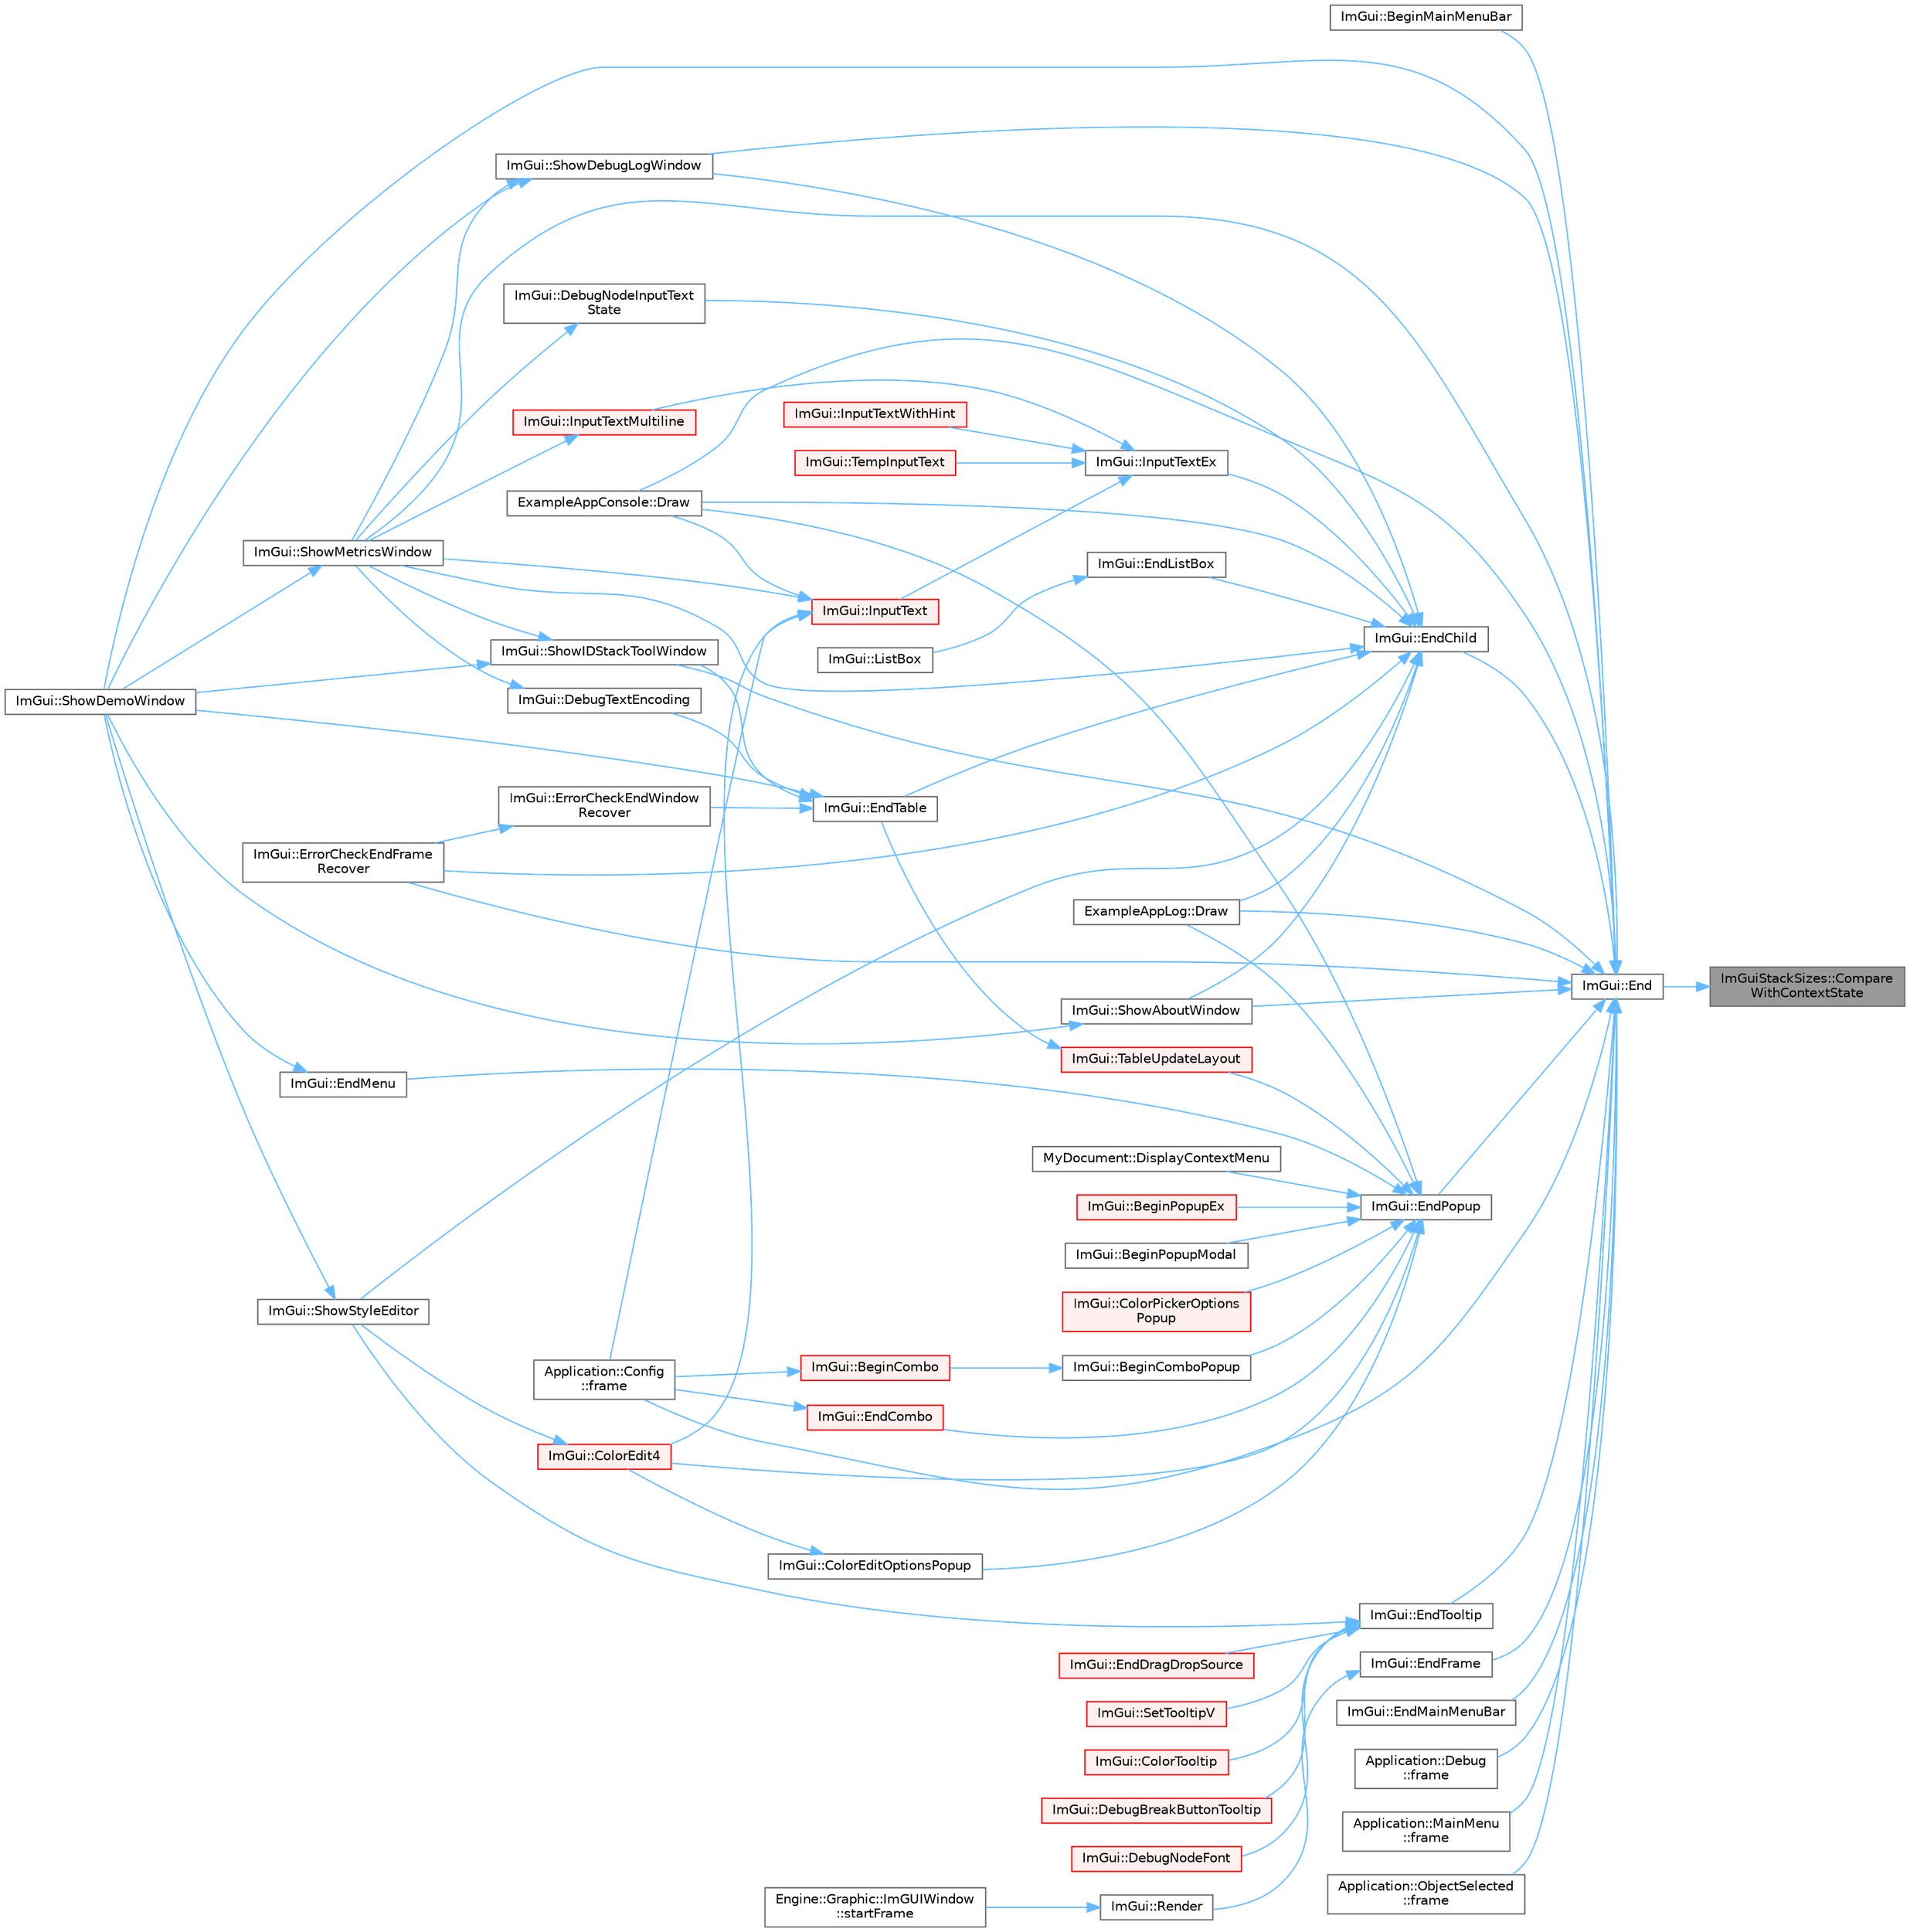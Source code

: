 digraph "ImGuiStackSizes::CompareWithContextState"
{
 // LATEX_PDF_SIZE
  bgcolor="transparent";
  edge [fontname=Helvetica,fontsize=10,labelfontname=Helvetica,labelfontsize=10];
  node [fontname=Helvetica,fontsize=10,shape=box,height=0.2,width=0.4];
  rankdir="RL";
  Node1 [id="Node000001",label="ImGuiStackSizes::Compare\lWithContextState",height=0.2,width=0.4,color="gray40", fillcolor="grey60", style="filled", fontcolor="black",tooltip=" "];
  Node1 -> Node2 [id="edge1_Node000001_Node000002",dir="back",color="steelblue1",style="solid",tooltip=" "];
  Node2 [id="Node000002",label="ImGui::End",height=0.2,width=0.4,color="grey40", fillcolor="white", style="filled",URL="$namespace_im_gui.html#a5479d93794a004c67ceb6d13f37c8254",tooltip=" "];
  Node2 -> Node3 [id="edge2_Node000002_Node000003",dir="back",color="steelblue1",style="solid",tooltip=" "];
  Node3 [id="Node000003",label="ImGui::BeginMainMenuBar",height=0.2,width=0.4,color="grey40", fillcolor="white", style="filled",URL="$namespace_im_gui.html#a55cb9cfb9865204ac6fb21c965784f78",tooltip=" "];
  Node2 -> Node4 [id="edge3_Node000002_Node000004",dir="back",color="steelblue1",style="solid",tooltip=" "];
  Node4 [id="Node000004",label="ExampleAppConsole::Draw",height=0.2,width=0.4,color="grey40", fillcolor="white", style="filled",URL="$struct_example_app_console.html#a0518a09c7e8648dd52c7c06df19ac17a",tooltip=" "];
  Node2 -> Node5 [id="edge4_Node000002_Node000005",dir="back",color="steelblue1",style="solid",tooltip=" "];
  Node5 [id="Node000005",label="ExampleAppLog::Draw",height=0.2,width=0.4,color="grey40", fillcolor="white", style="filled",URL="$struct_example_app_log.html#a5ad3a4bdb89171b84aeaff96948a1f77",tooltip=" "];
  Node2 -> Node6 [id="edge5_Node000002_Node000006",dir="back",color="steelblue1",style="solid",tooltip=" "];
  Node6 [id="Node000006",label="ImGui::EndChild",height=0.2,width=0.4,color="grey40", fillcolor="white", style="filled",URL="$namespace_im_gui.html#af8de559a88c1442d6df8c1b04c86e997",tooltip=" "];
  Node6 -> Node7 [id="edge6_Node000006_Node000007",dir="back",color="steelblue1",style="solid",tooltip=" "];
  Node7 [id="Node000007",label="ImGui::DebugNodeInputText\lState",height=0.2,width=0.4,color="grey40", fillcolor="white", style="filled",URL="$namespace_im_gui.html#ab85df47e899ab32dbdd5089f40e3802f",tooltip=" "];
  Node7 -> Node8 [id="edge7_Node000007_Node000008",dir="back",color="steelblue1",style="solid",tooltip=" "];
  Node8 [id="Node000008",label="ImGui::ShowMetricsWindow",height=0.2,width=0.4,color="grey40", fillcolor="white", style="filled",URL="$namespace_im_gui.html#afe7a28c6eb52fff3cc27d5a698fea4ff",tooltip=" "];
  Node8 -> Node9 [id="edge8_Node000008_Node000009",dir="back",color="steelblue1",style="solid",tooltip=" "];
  Node9 [id="Node000009",label="ImGui::ShowDemoWindow",height=0.2,width=0.4,color="grey40", fillcolor="white", style="filled",URL="$namespace_im_gui.html#af95643a0ce4893b9e57c12991922fb18",tooltip=" "];
  Node6 -> Node4 [id="edge9_Node000006_Node000004",dir="back",color="steelblue1",style="solid",tooltip=" "];
  Node6 -> Node5 [id="edge10_Node000006_Node000005",dir="back",color="steelblue1",style="solid",tooltip=" "];
  Node6 -> Node10 [id="edge11_Node000006_Node000010",dir="back",color="steelblue1",style="solid",tooltip=" "];
  Node10 [id="Node000010",label="ImGui::EndListBox",height=0.2,width=0.4,color="grey40", fillcolor="white", style="filled",URL="$namespace_im_gui.html#a6a1b63d9b66bb934d995c279ac02daff",tooltip=" "];
  Node10 -> Node11 [id="edge12_Node000010_Node000011",dir="back",color="steelblue1",style="solid",tooltip=" "];
  Node11 [id="Node000011",label="ImGui::ListBox",height=0.2,width=0.4,color="grey40", fillcolor="white", style="filled",URL="$namespace_im_gui.html#a94c78076bd40ff548ecd124f95af8710",tooltip=" "];
  Node6 -> Node12 [id="edge13_Node000006_Node000012",dir="back",color="steelblue1",style="solid",tooltip=" "];
  Node12 [id="Node000012",label="ImGui::EndTable",height=0.2,width=0.4,color="grey40", fillcolor="white", style="filled",URL="$namespace_im_gui.html#a9c70aaa6464c2e51e6f3342da133ada1",tooltip=" "];
  Node12 -> Node13 [id="edge14_Node000012_Node000013",dir="back",color="steelblue1",style="solid",tooltip=" "];
  Node13 [id="Node000013",label="ImGui::DebugTextEncoding",height=0.2,width=0.4,color="grey40", fillcolor="white", style="filled",URL="$namespace_im_gui.html#a326f0badd138d1dea078a31b0e8dd685",tooltip=" "];
  Node13 -> Node8 [id="edge15_Node000013_Node000008",dir="back",color="steelblue1",style="solid",tooltip=" "];
  Node12 -> Node14 [id="edge16_Node000012_Node000014",dir="back",color="steelblue1",style="solid",tooltip=" "];
  Node14 [id="Node000014",label="ImGui::ErrorCheckEndWindow\lRecover",height=0.2,width=0.4,color="grey40", fillcolor="white", style="filled",URL="$namespace_im_gui.html#a945392cbf05b9434df8ec3630b10e01a",tooltip=" "];
  Node14 -> Node15 [id="edge17_Node000014_Node000015",dir="back",color="steelblue1",style="solid",tooltip=" "];
  Node15 [id="Node000015",label="ImGui::ErrorCheckEndFrame\lRecover",height=0.2,width=0.4,color="grey40", fillcolor="white", style="filled",URL="$namespace_im_gui.html#aaeda60ee2c0b5c2b3f397b237c9928f3",tooltip=" "];
  Node12 -> Node9 [id="edge18_Node000012_Node000009",dir="back",color="steelblue1",style="solid",tooltip=" "];
  Node12 -> Node16 [id="edge19_Node000012_Node000016",dir="back",color="steelblue1",style="solid",tooltip=" "];
  Node16 [id="Node000016",label="ImGui::ShowIDStackToolWindow",height=0.2,width=0.4,color="grey40", fillcolor="white", style="filled",URL="$namespace_im_gui.html#ab4a87bf4a874a8e5872b60b4a9b1d99e",tooltip=" "];
  Node16 -> Node9 [id="edge20_Node000016_Node000009",dir="back",color="steelblue1",style="solid",tooltip=" "];
  Node16 -> Node8 [id="edge21_Node000016_Node000008",dir="back",color="steelblue1",style="solid",tooltip=" "];
  Node6 -> Node15 [id="edge22_Node000006_Node000015",dir="back",color="steelblue1",style="solid",tooltip=" "];
  Node6 -> Node17 [id="edge23_Node000006_Node000017",dir="back",color="steelblue1",style="solid",tooltip=" "];
  Node17 [id="Node000017",label="ImGui::InputTextEx",height=0.2,width=0.4,color="grey40", fillcolor="white", style="filled",URL="$namespace_im_gui.html#af89af17ecc11653f25fea1e50e195de6",tooltip=" "];
  Node17 -> Node18 [id="edge24_Node000017_Node000018",dir="back",color="steelblue1",style="solid",tooltip=" "];
  Node18 [id="Node000018",label="ImGui::InputText",height=0.2,width=0.4,color="red", fillcolor="#FFF0F0", style="filled",URL="$namespace_im_gui.html#aa72b5760a3a206729723a587ac7c8519",tooltip=" "];
  Node18 -> Node19 [id="edge25_Node000018_Node000019",dir="back",color="steelblue1",style="solid",tooltip=" "];
  Node19 [id="Node000019",label="ImGui::ColorEdit4",height=0.2,width=0.4,color="red", fillcolor="#FFF0F0", style="filled",URL="$namespace_im_gui.html#ac3f45e2aa0b1d591cc8a2cdf8b566a45",tooltip=" "];
  Node19 -> Node25 [id="edge26_Node000019_Node000025",dir="back",color="steelblue1",style="solid",tooltip=" "];
  Node25 [id="Node000025",label="ImGui::ShowStyleEditor",height=0.2,width=0.4,color="grey40", fillcolor="white", style="filled",URL="$namespace_im_gui.html#ab2eb3dec78d054fe3feab1c091ec5de5",tooltip=" "];
  Node25 -> Node9 [id="edge27_Node000025_Node000009",dir="back",color="steelblue1",style="solid",tooltip=" "];
  Node18 -> Node4 [id="edge28_Node000018_Node000004",dir="back",color="steelblue1",style="solid",tooltip=" "];
  Node18 -> Node27 [id="edge29_Node000018_Node000027",dir="back",color="steelblue1",style="solid",tooltip=" "];
  Node27 [id="Node000027",label="Application::Config\l::frame",height=0.2,width=0.4,color="grey40", fillcolor="white", style="filled",URL="$class_application_1_1_config.html#a291cc3a874949e121dcf83a3f90681bc",tooltip=" "];
  Node18 -> Node8 [id="edge30_Node000018_Node000008",dir="back",color="steelblue1",style="solid",tooltip=" "];
  Node17 -> Node41 [id="edge31_Node000017_Node000041",dir="back",color="steelblue1",style="solid",tooltip=" "];
  Node41 [id="Node000041",label="ImGui::InputTextMultiline",height=0.2,width=0.4,color="red", fillcolor="#FFF0F0", style="filled",URL="$namespace_im_gui.html#a0470693929ed9930cbf5b737577c2414",tooltip=" "];
  Node41 -> Node8 [id="edge32_Node000041_Node000008",dir="back",color="steelblue1",style="solid",tooltip=" "];
  Node17 -> Node43 [id="edge33_Node000017_Node000043",dir="back",color="steelblue1",style="solid",tooltip=" "];
  Node43 [id="Node000043",label="ImGui::InputTextWithHint",height=0.2,width=0.4,color="red", fillcolor="#FFF0F0", style="filled",URL="$namespace_im_gui.html#aee5a5127f494966ad16e578714e8fac2",tooltip=" "];
  Node17 -> Node45 [id="edge34_Node000017_Node000045",dir="back",color="steelblue1",style="solid",tooltip=" "];
  Node45 [id="Node000045",label="ImGui::TempInputText",height=0.2,width=0.4,color="red", fillcolor="#FFF0F0", style="filled",URL="$namespace_im_gui.html#ae85def71d2fcf5409035b583b315964e",tooltip=" "];
  Node6 -> Node73 [id="edge35_Node000006_Node000073",dir="back",color="steelblue1",style="solid",tooltip=" "];
  Node73 [id="Node000073",label="ImGui::ShowAboutWindow",height=0.2,width=0.4,color="grey40", fillcolor="white", style="filled",URL="$namespace_im_gui.html#ac297462e33309d0540fa459bccdc9304",tooltip=" "];
  Node73 -> Node9 [id="edge36_Node000073_Node000009",dir="back",color="steelblue1",style="solid",tooltip=" "];
  Node6 -> Node74 [id="edge37_Node000006_Node000074",dir="back",color="steelblue1",style="solid",tooltip=" "];
  Node74 [id="Node000074",label="ImGui::ShowDebugLogWindow",height=0.2,width=0.4,color="grey40", fillcolor="white", style="filled",URL="$namespace_im_gui.html#af1b39e70cac2e1b9e62dd3c9d154cbd6",tooltip=" "];
  Node74 -> Node9 [id="edge38_Node000074_Node000009",dir="back",color="steelblue1",style="solid",tooltip=" "];
  Node74 -> Node8 [id="edge39_Node000074_Node000008",dir="back",color="steelblue1",style="solid",tooltip=" "];
  Node6 -> Node8 [id="edge40_Node000006_Node000008",dir="back",color="steelblue1",style="solid",tooltip=" "];
  Node6 -> Node25 [id="edge41_Node000006_Node000025",dir="back",color="steelblue1",style="solid",tooltip=" "];
  Node2 -> Node75 [id="edge42_Node000002_Node000075",dir="back",color="steelblue1",style="solid",tooltip=" "];
  Node75 [id="Node000075",label="ImGui::EndFrame",height=0.2,width=0.4,color="grey40", fillcolor="white", style="filled",URL="$namespace_im_gui.html#a246c37da45e88a12ade440a0feacb4ee",tooltip=" "];
  Node75 -> Node76 [id="edge43_Node000075_Node000076",dir="back",color="steelblue1",style="solid",tooltip=" "];
  Node76 [id="Node000076",label="ImGui::Render",height=0.2,width=0.4,color="grey40", fillcolor="white", style="filled",URL="$namespace_im_gui.html#ab51a164f547317c16c441f1599e3946d",tooltip=" "];
  Node76 -> Node77 [id="edge44_Node000076_Node000077",dir="back",color="steelblue1",style="solid",tooltip=" "];
  Node77 [id="Node000077",label="Engine::Graphic::ImGUIWindow\l::startFrame",height=0.2,width=0.4,color="grey40", fillcolor="white", style="filled",URL="$class_engine_1_1_graphic_1_1_im_g_u_i_window.html#a9ca05f8fa30f8ee342d254eb0d34948a",tooltip=" "];
  Node2 -> Node78 [id="edge45_Node000002_Node000078",dir="back",color="steelblue1",style="solid",tooltip=" "];
  Node78 [id="Node000078",label="ImGui::EndMainMenuBar",height=0.2,width=0.4,color="grey40", fillcolor="white", style="filled",URL="$namespace_im_gui.html#ab92f330c808546b340eb7bdf7e5f7c95",tooltip=" "];
  Node2 -> Node79 [id="edge46_Node000002_Node000079",dir="back",color="steelblue1",style="solid",tooltip=" "];
  Node79 [id="Node000079",label="ImGui::EndPopup",height=0.2,width=0.4,color="grey40", fillcolor="white", style="filled",URL="$namespace_im_gui.html#aa6a9b5696f2ea7eed7683425fc77b8f2",tooltip=" "];
  Node79 -> Node80 [id="edge47_Node000079_Node000080",dir="back",color="steelblue1",style="solid",tooltip=" "];
  Node80 [id="Node000080",label="ImGui::BeginComboPopup",height=0.2,width=0.4,color="grey40", fillcolor="white", style="filled",URL="$namespace_im_gui.html#a6ecb51142fcb72cd19ff002c3a7d8e25",tooltip=" "];
  Node80 -> Node81 [id="edge48_Node000080_Node000081",dir="back",color="steelblue1",style="solid",tooltip=" "];
  Node81 [id="Node000081",label="ImGui::BeginCombo",height=0.2,width=0.4,color="red", fillcolor="#FFF0F0", style="filled",URL="$namespace_im_gui.html#aa895095bdc7a2907375c555e245575ea",tooltip=" "];
  Node81 -> Node27 [id="edge49_Node000081_Node000027",dir="back",color="steelblue1",style="solid",tooltip=" "];
  Node79 -> Node84 [id="edge50_Node000079_Node000084",dir="back",color="steelblue1",style="solid",tooltip=" "];
  Node84 [id="Node000084",label="ImGui::BeginPopupEx",height=0.2,width=0.4,color="red", fillcolor="#FFF0F0", style="filled",URL="$namespace_im_gui.html#a89da3a22300e8293257b6cfdf1b83b7a",tooltip=" "];
  Node79 -> Node101 [id="edge51_Node000079_Node000101",dir="back",color="steelblue1",style="solid",tooltip=" "];
  Node101 [id="Node000101",label="ImGui::BeginPopupModal",height=0.2,width=0.4,color="grey40", fillcolor="white", style="filled",URL="$namespace_im_gui.html#a6d840f615c198c2342968f733fda11b3",tooltip=" "];
  Node79 -> Node19 [id="edge52_Node000079_Node000019",dir="back",color="steelblue1",style="solid",tooltip=" "];
  Node79 -> Node88 [id="edge53_Node000079_Node000088",dir="back",color="steelblue1",style="solid",tooltip=" "];
  Node88 [id="Node000088",label="ImGui::ColorEditOptionsPopup",height=0.2,width=0.4,color="grey40", fillcolor="white", style="filled",URL="$namespace_im_gui.html#a6bfb117816d669f8704e5d0c0c0795fe",tooltip=" "];
  Node88 -> Node19 [id="edge54_Node000088_Node000019",dir="back",color="steelblue1",style="solid",tooltip=" "];
  Node79 -> Node24 [id="edge55_Node000079_Node000024",dir="back",color="steelblue1",style="solid",tooltip=" "];
  Node24 [id="Node000024",label="ImGui::ColorPickerOptions\lPopup",height=0.2,width=0.4,color="red", fillcolor="#FFF0F0", style="filled",URL="$namespace_im_gui.html#a6d112eeb6d8ffdebbc9d9a8c66babbee",tooltip=" "];
  Node79 -> Node90 [id="edge56_Node000079_Node000090",dir="back",color="steelblue1",style="solid",tooltip=" "];
  Node90 [id="Node000090",label="MyDocument::DisplayContextMenu",height=0.2,width=0.4,color="grey40", fillcolor="white", style="filled",URL="$struct_my_document.html#ae9e8d83c14b75c307447e3f410e432ec",tooltip=" "];
  Node79 -> Node4 [id="edge57_Node000079_Node000004",dir="back",color="steelblue1",style="solid",tooltip=" "];
  Node79 -> Node5 [id="edge58_Node000079_Node000005",dir="back",color="steelblue1",style="solid",tooltip=" "];
  Node79 -> Node102 [id="edge59_Node000079_Node000102",dir="back",color="steelblue1",style="solid",tooltip=" "];
  Node102 [id="Node000102",label="ImGui::EndCombo",height=0.2,width=0.4,color="red", fillcolor="#FFF0F0", style="filled",URL="$namespace_im_gui.html#a63434692d7de278875c7ea0143fbe6e4",tooltip=" "];
  Node102 -> Node27 [id="edge60_Node000102_Node000027",dir="back",color="steelblue1",style="solid",tooltip=" "];
  Node79 -> Node103 [id="edge61_Node000079_Node000103",dir="back",color="steelblue1",style="solid",tooltip=" "];
  Node103 [id="Node000103",label="ImGui::EndMenu",height=0.2,width=0.4,color="grey40", fillcolor="white", style="filled",URL="$namespace_im_gui.html#a1448a5a4e8c431c15f991e9255c0df95",tooltip=" "];
  Node103 -> Node9 [id="edge62_Node000103_Node000009",dir="back",color="steelblue1",style="solid",tooltip=" "];
  Node79 -> Node94 [id="edge63_Node000079_Node000094",dir="back",color="steelblue1",style="solid",tooltip=" "];
  Node94 [id="Node000094",label="ImGui::TableUpdateLayout",height=0.2,width=0.4,color="red", fillcolor="#FFF0F0", style="filled",URL="$namespace_im_gui.html#a890d76a0ec9efc98765c226884e3e32a",tooltip=" "];
  Node94 -> Node12 [id="edge64_Node000094_Node000012",dir="back",color="steelblue1",style="solid",tooltip=" "];
  Node2 -> Node104 [id="edge65_Node000002_Node000104",dir="back",color="steelblue1",style="solid",tooltip=" "];
  Node104 [id="Node000104",label="ImGui::EndTooltip",height=0.2,width=0.4,color="grey40", fillcolor="white", style="filled",URL="$namespace_im_gui.html#ac8d75c160cfdf43d512f773ca133a1c6",tooltip=" "];
  Node104 -> Node105 [id="edge66_Node000104_Node000105",dir="back",color="steelblue1",style="solid",tooltip=" "];
  Node105 [id="Node000105",label="ImGui::ColorTooltip",height=0.2,width=0.4,color="red", fillcolor="#FFF0F0", style="filled",URL="$namespace_im_gui.html#afad90b366b6471e3b13175c0ebeb26c8",tooltip=" "];
  Node104 -> Node107 [id="edge67_Node000104_Node000107",dir="back",color="steelblue1",style="solid",tooltip=" "];
  Node107 [id="Node000107",label="ImGui::DebugBreakButtonTooltip",height=0.2,width=0.4,color="red", fillcolor="#FFF0F0", style="filled",URL="$namespace_im_gui.html#a6f2a211be11756216a881936bc6d9aab",tooltip=" "];
  Node104 -> Node49 [id="edge68_Node000104_Node000049",dir="back",color="steelblue1",style="solid",tooltip=" "];
  Node49 [id="Node000049",label="ImGui::DebugNodeFont",height=0.2,width=0.4,color="red", fillcolor="#FFF0F0", style="filled",URL="$namespace_im_gui.html#ae0207d60728f7e6a47dbcd1d7d84e3cb",tooltip=" "];
  Node104 -> Node114 [id="edge69_Node000104_Node000114",dir="back",color="steelblue1",style="solid",tooltip=" "];
  Node114 [id="Node000114",label="ImGui::EndDragDropSource",height=0.2,width=0.4,color="red", fillcolor="#FFF0F0", style="filled",URL="$namespace_im_gui.html#a02f225fefff2a046038ed99ab20606da",tooltip=" "];
  Node104 -> Node115 [id="edge70_Node000104_Node000115",dir="back",color="steelblue1",style="solid",tooltip=" "];
  Node115 [id="Node000115",label="ImGui::SetTooltipV",height=0.2,width=0.4,color="red", fillcolor="#FFF0F0", style="filled",URL="$namespace_im_gui.html#a3826acf68fc4a12bb66401575f51d6a2",tooltip=" "];
  Node104 -> Node25 [id="edge71_Node000104_Node000025",dir="back",color="steelblue1",style="solid",tooltip=" "];
  Node2 -> Node15 [id="edge72_Node000002_Node000015",dir="back",color="steelblue1",style="solid",tooltip=" "];
  Node2 -> Node27 [id="edge73_Node000002_Node000027",dir="back",color="steelblue1",style="solid",tooltip=" "];
  Node2 -> Node128 [id="edge74_Node000002_Node000128",dir="back",color="steelblue1",style="solid",tooltip=" "];
  Node128 [id="Node000128",label="Application::Debug\l::frame",height=0.2,width=0.4,color="grey40", fillcolor="white", style="filled",URL="$class_application_1_1_debug.html#a26339829cae3b768474358c34eb8ab23",tooltip=" "];
  Node2 -> Node129 [id="edge75_Node000002_Node000129",dir="back",color="steelblue1",style="solid",tooltip=" "];
  Node129 [id="Node000129",label="Application::MainMenu\l::frame",height=0.2,width=0.4,color="grey40", fillcolor="white", style="filled",URL="$class_application_1_1_main_menu.html#a868fe54ddb269b9ab03f0d7d068dd698",tooltip=" "];
  Node2 -> Node30 [id="edge76_Node000002_Node000030",dir="back",color="steelblue1",style="solid",tooltip=" "];
  Node30 [id="Node000030",label="Application::ObjectSelected\l::frame",height=0.2,width=0.4,color="grey40", fillcolor="white", style="filled",URL="$class_application_1_1_object_selected.html#a30dd507edcc6c76dd65cc0cf9dda010a",tooltip=" "];
  Node2 -> Node73 [id="edge77_Node000002_Node000073",dir="back",color="steelblue1",style="solid",tooltip=" "];
  Node2 -> Node74 [id="edge78_Node000002_Node000074",dir="back",color="steelblue1",style="solid",tooltip=" "];
  Node2 -> Node9 [id="edge79_Node000002_Node000009",dir="back",color="steelblue1",style="solid",tooltip=" "];
  Node2 -> Node16 [id="edge80_Node000002_Node000016",dir="back",color="steelblue1",style="solid",tooltip=" "];
  Node2 -> Node8 [id="edge81_Node000002_Node000008",dir="back",color="steelblue1",style="solid",tooltip=" "];
}
